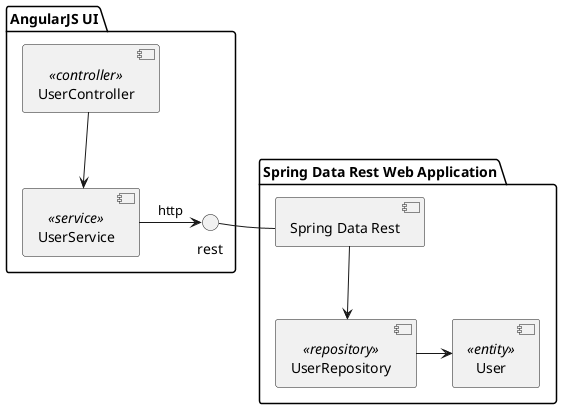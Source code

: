 @startuml

package "AngularJS UI" {
    [UserController] << controller >>
    [UserService] << service >>
    [UserController] -down-> [UserService]
    [UserService] -right-> rest : http
}

package "Spring Data Rest Web Application" {
    [User] << entity >>
    [UserRepository] << repository >>
    [UserRepository] -> [User]
    rest - [Spring Data Rest]
    [Spring Data Rest] --> [UserRepository]
}

@enduml